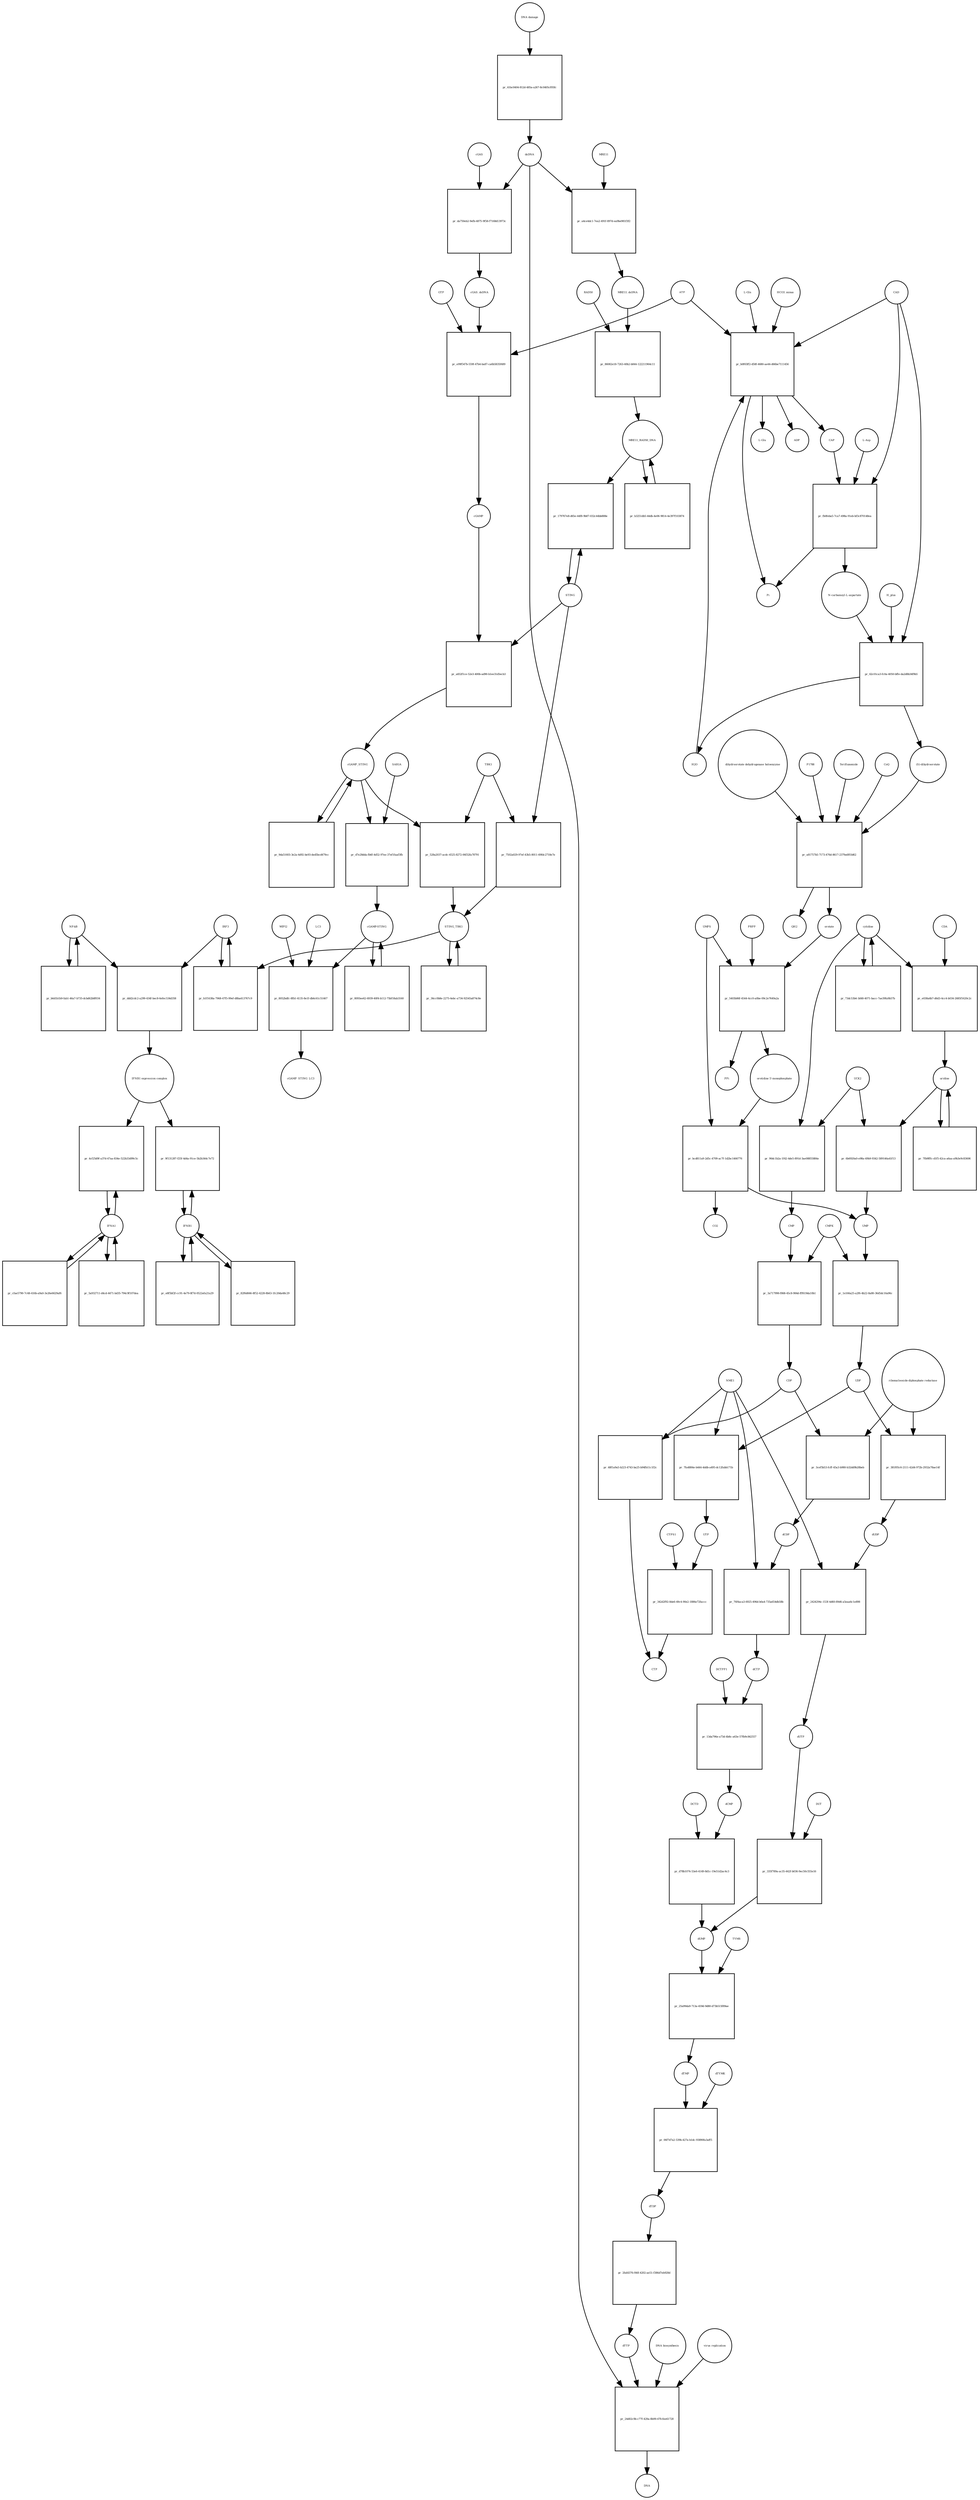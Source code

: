 strict digraph  {
"NF-kB" [annotation="urn_miriam_obo.go_GO%3A0071159", bipartite=0, cls=complex, fontsize=4, label="NF-kB", shape=circle];
"pr_ddd2cdc2-a299-434f-bec8-6efec534d358" [annotation="", bipartite=1, cls=process, fontsize=4, label="pr_ddd2cdc2-a299-434f-bec8-6efec534d358", shape=square];
"IFNB1 expression complex" [annotation="", bipartite=0, cls=complex, fontsize=4, label="IFNB1 expression complex", shape=circle];
IRF3 [annotation="urn_miriam_hgnc_6118|urn_miriam_uniprot_Q14653|urn_miriam_ensembl_ENSG00000126456|urn_miriam_refseq_NM_001571|urn_miriam_hgnc.symbol_IRF3|urn_miriam_ncbigene_3661", bipartite=0, cls="macromolecule multimer", fontsize=4, label=IRF3, shape=circle];
dCDP [annotation="urn_miriam_obo.chebi_CHEBI%3A28846", bipartite=0, cls="simple chemical", fontsize=4, label=dCDP, shape=circle];
"pr_76f4aca3-6925-496d-b0a4-735a654db58b" [annotation="", bipartite=1, cls=process, fontsize=4, label="pr_76f4aca3-6925-496d-b0a4-735a654db58b", shape=square];
dCTP [annotation="urn_miriam_obo.chebi_CHEBI%3A16311", bipartite=0, cls="simple chemical", fontsize=4, label=dCTP, shape=circle];
NME1 [annotation="urn_miriam_uniprot_P15531|urn_miriam_hgnc_7849", bipartite=0, cls=macromolecule, fontsize=4, label=NME1, shape=circle];
uridine [annotation="urn_miriam_obo.chebi_CHEBI%3A16704", bipartite=0, cls="simple chemical", fontsize=4, label=uridine, shape=circle];
"pr_6b6920a0-e98a-49b9-9342-589146a41f13" [annotation="", bipartite=1, cls=process, fontsize=4, label="pr_6b6920a0-e98a-49b9-9342-589146a41f13", shape=square];
UMP [annotation="urn_miriam_obo.chebi_CHEBI%3A57865", bipartite=0, cls="simple chemical", fontsize=4, label=UMP, shape=circle];
UCK2 [annotation="urn_miriam_uniprot_Q9HA47|urn_miriam_hgnc_HGNC%3A12562", bipartite=0, cls=macromolecule, fontsize=4, label=UCK2, shape=circle];
"orotidine 5'-monophosphate" [annotation="urn_miriam_obo.chebi_CHEBI%3A15842", bipartite=0, cls="simple chemical", fontsize=4, label="orotidine 5'-monophosphate", shape=circle];
"pr_bcd811a9-2d5c-4709-ac7f-1d2bc1466776" [annotation="", bipartite=1, cls=process, fontsize=4, label="pr_bcd811a9-2d5c-4709-ac7f-1d2bc1466776", shape=square];
UMPS [annotation="urn_miriam_ncbigene_7372|urn_miriam_refseq_NM_000373|urn_miriam_hgnc.symbol_UMPS|urn_miriam_hgnc_12563|urn_miriam_ensembl_ENSG00000114491|urn_miriam_uniprot_P11172", bipartite=0, cls="macromolecule multimer", fontsize=4, label=UMPS, shape=circle];
CO2 [annotation="urn_miriam_obo.chebi_CHEBI%3A16526", bipartite=0, cls="simple chemical", fontsize=4, label=CO2, shape=circle];
UTP [annotation="urn_miriam_obo.chebi_CHEBI%3A15713", bipartite=0, cls="simple chemical", fontsize=4, label=UTP, shape=circle];
"pr_342d2f92-8de6-49c4-90e2-1886e72faccc" [annotation="", bipartite=1, cls=process, fontsize=4, label="pr_342d2f92-8de6-49c4-90e2-1886e72faccc", shape=square];
CTP [annotation="urn_miriam_obo.chebi_CHEBI%3A17677", bipartite=0, cls="simple chemical", fontsize=4, label=CTP, shape=circle];
CTPS1 [annotation="urn_miriam_hgnc_HGNC%3A2519|urn_miriam_uniprot_P17812", bipartite=0, cls=macromolecule, fontsize=4, label=CTPS1, shape=circle];
UDP [annotation="urn_miriam_obo.chebi_CHEBI%3A17659", bipartite=0, cls="simple chemical", fontsize=4, label=UDP, shape=circle];
"pr_381f05c6-2111-42d4-972b-2932a78ae14f" [annotation="", bipartite=1, cls=process, fontsize=4, label="pr_381f05c6-2111-42d4-972b-2932a78ae14f", shape=square];
dUDP [annotation="urn_miriam_obo.chebi_CHEBI%3A28850", bipartite=0, cls="simple chemical", fontsize=4, label=dUDP, shape=circle];
"ribonucleoside-diphosphate reductase" [annotation="urn_miriam_brenda_1.17.4.1|urn_miriam_obo.go_GO%3A0005971", bipartite=0, cls=complex, fontsize=4, label="ribonucleoside-diphosphate reductase", shape=circle];
IFNB1 [annotation="urn_miriam_ensembl_ENSG00000171855|urn_miriam_hgnc.symbol_IFNB1|urn_miriam_hgnc_5434|urn_miriam_uniprot_P01574|urn_miriam_refseq_NM_002176|urn_miriam_ncbigene_3456", bipartite=0, cls=macromolecule, fontsize=4, label=IFNB1, shape=circle];
"pr_9f131287-f25f-4d4a-91ce-5b2b344c7e72" [annotation="", bipartite=1, cls=process, fontsize=4, label="pr_9f131287-f25f-4d4a-91ce-5b2b344c7e72", shape=square];
"pr_1e166a25-a2f6-4b22-8a80-36d5dc16a96c" [annotation="", bipartite=1, cls=process, fontsize=4, label="pr_1e166a25-a2f6-4b22-8a80-36d5dc16a96c", shape=square];
CMPK [annotation="urn_miriam_uniprot_P30085|urn_miriam_hgnc_HGNC%3A18170", bipartite=0, cls=macromolecule, fontsize=4, label=CMPK, shape=circle];
"cGAMP-STING" [annotation="", bipartite=0, cls=complex, fontsize=4, label="cGAMP-STING", shape=circle];
"pr_8093ee62-6939-40f4-b112-75bf18ab3160" [annotation="", bipartite=1, cls=process, fontsize=4, label="pr_8093ee62-6939-40f4-b112-75bf18ab3160", shape=square];
IFNA1 [annotation="urn_miriam_hgnc.symbol_IFNA1|urn_miriam_ncbigene_3439|urn_miriam_refseq_NM_024013|urn_miriam_uniprot_P01562|urn_miriam_hgnc_5417|urn_miriam_ensembl_ENSG00000197919", bipartite=0, cls=macromolecule, fontsize=4, label=IFNA1, shape=circle];
"pr_4cf25d9f-a37d-47aa-834e-522b33d99c5c" [annotation="", bipartite=1, cls=process, fontsize=4, label="pr_4cf25d9f-a37d-47aa-834e-522b33d99c5c", shape=square];
"pr_7fb9fffc-d1f5-42ca-a6aa-a9b3e9c83606" [annotation="", bipartite=1, cls=process, fontsize=4, label="pr_7fb9fffc-d1f5-42ca-a6aa-a9b3e9c83606", shape=square];
CDP [annotation="urn_miriam_obo.chebi_CHEBI%3A17239", bipartite=0, cls="simple chemical", fontsize=4, label=CDP, shape=circle];
"pr_3cef5b53-fcff-45a3-b980-b32dd9b28beb" [annotation="", bipartite=1, cls=process, fontsize=4, label="pr_3cef5b53-fcff-45a3-b980-b32dd9b28beb", shape=square];
"pr_48f1a9a5-b223-4743-ba25-b94fb11c1f2c" [annotation="", bipartite=1, cls=process, fontsize=4, label="pr_48f1a9a5-b223-4743-ba25-b94fb11c1f2c", shape=square];
dTDP [annotation="urn_miriam_obo.chebi_CHEBI%3A18075", bipartite=0, cls="simple chemical", fontsize=4, label=dTDP, shape=circle];
"pr_2fafd376-f46f-4202-ae51-f386d7eb928d" [annotation="", bipartite=1, cls=process, fontsize=4, label="pr_2fafd376-f46f-4202-ae51-f386d7eb928d", shape=square];
dTTP [annotation="urn_miriam_obo.chebi_CHEBI%3A18077", bipartite=0, cls="simple chemical", fontsize=4, label=dTTP, shape=circle];
CMP [annotation="urn_miriam_obo.chebi_CHEBI%3A17361", bipartite=0, cls="simple chemical", fontsize=4, label=CMP, shape=circle];
"pr_3a717998-f868-45c8-984d-fff619da10b1" [annotation="", bipartite=1, cls=process, fontsize=4, label="pr_3a717998-f868-45c8-984d-fff619da10b1", shape=square];
dUMP [annotation="urn_miriam_obo.chebi_CHEBI%3A17622", bipartite=0, cls="simple chemical", fontsize=4, label=dUMP, shape=circle];
"pr_25a99da9-713a-459d-9d80-d73b515f89ae" [annotation="", bipartite=1, cls=process, fontsize=4, label="pr_25a99da9-713a-459d-9d80-d73b515f89ae", shape=square];
dTMP [annotation="urn_miriam_obo.chebi_CHEBI%3A17013", bipartite=0, cls="simple chemical", fontsize=4, label=dTMP, shape=circle];
TYMS [annotation="urn_miriam_uniprot_P04818|urn_miriam_hgnc_HGNC%3A12441", bipartite=0, cls=macromolecule, fontsize=4, label=TYMS, shape=circle];
dsDNA [annotation="urn_miriam_obo.chebi_CHEBI%3A75909", bipartite=0, cls="simple chemical", fontsize=4, label=dsDNA, shape=circle];
"pr_24d02c9b-c77f-429a-8b99-47fcfee61728" [annotation="", bipartite=1, cls=process, fontsize=4, label="pr_24d02c9b-c77f-429a-8b99-47fcfee61728", shape=square];
DNA [annotation="", bipartite=0, cls="nucleic acid feature", fontsize=4, label=DNA, shape=circle];
"DNA biosynthesis" [annotation="urn_miriam_obo.go_GO%3A0071897", bipartite=0, cls=phenotype, fontsize=4, label="DNA biosynthesis", shape=circle];
"virus replication" [annotation="urn_miriam_obo.go_GO%3A0019079", bipartite=0, cls=phenotype, fontsize=4, label="virus replication", shape=circle];
MRE11_RAD50_DNA [annotation="", bipartite=0, cls=complex, fontsize=4, label=MRE11_RAD50_DNA, shape=circle];
"pr_b3251db5-44db-4e06-9814-4e397f103874" [annotation="", bipartite=1, cls=process, fontsize=4, label="pr_b3251db5-44db-4e06-9814-4e397f103874", shape=square];
"pr_13da796e-a73d-4b8c-a63e-57fb9c842557" [annotation="", bipartite=1, cls=process, fontsize=4, label="pr_13da796e-a73d-4b8c-a63e-57fb9c842557", shape=square];
dCMP [annotation="urn_miriam_obo.chebi_CHEBI%3A15918", bipartite=0, cls="simple chemical", fontsize=4, label=dCMP, shape=circle];
DCTPP1 [annotation="urn_miriam_uniprot_Q9H773|urn_miriam_hgnc_HGNC%3A28777", bipartite=0, cls=macromolecule, fontsize=4, label=DCTPP1, shape=circle];
"pr_82f6d666-8f52-4228-8b63-1fc20da48c29" [annotation="", bipartite=1, cls=process, fontsize=4, label="pr_82f6d666-8f52-4228-8b63-1fc20da48c29", shape=square];
"pr_e8f5bf2f-cc91-4e79-8f7d-0522efa21a29" [annotation="", bipartite=1, cls=process, fontsize=4, label="pr_e8f5bf2f-cc91-4e79-8f7d-0522efa21a29", shape=square];
ATP [annotation="urn_miriam_obo.chebi_CHEBI%3A15422", bipartite=0, cls="simple chemical", fontsize=4, label=ATP, shape=circle];
"pr_e99f547b-559f-47b4-ba87-ca6b5835f489" [annotation="", bipartite=1, cls=process, fontsize=4, label="pr_e99f547b-559f-47b4-ba87-ca6b5835f489", shape=square];
GTP [annotation="urn_miriam_obo.chebi_CHEBI%3A15996", bipartite=0, cls="simple chemical", fontsize=4, label=GTP, shape=circle];
cGAMP [annotation="urn_miriam_obo.chebi_CHEBI%3A75947", bipartite=0, cls="simple chemical", fontsize=4, label=cGAMP, shape=circle];
cGAS_dsDNA [annotation=urn_miriam_pubmed_28363908, bipartite=0, cls=complex, fontsize=4, label=cGAS_dsDNA, shape=circle];
cytidine [annotation="urn_miriam_obo.chebi_CHEBI%3A17562", bipartite=0, cls="simple chemical", fontsize=4, label=cytidine, shape=circle];
"pr_90dc1b2a-1f42-4de5-891d-3ae08855884e" [annotation="", bipartite=1, cls=process, fontsize=4, label="pr_90dc1b2a-1f42-4de5-891d-3ae08855884e", shape=square];
"pr_a832f1ce-52e3-400b-ad90-b1ee31d5ecb3" [annotation="", bipartite=1, cls=process, fontsize=4, label="pr_a832f1ce-52e3-400b-ad90-b1ee31d5ecb3", shape=square];
STING [annotation=urn_miriam_uniprot_Q86WV6, bipartite=0, cls="macromolecule multimer", fontsize=4, label=STING, shape=circle];
cGAMP_STING [annotation="urn_miriam_obo.go_GO%3A1990231", bipartite=0, cls=complex, fontsize=4, label=cGAMP_STING, shape=circle];
"L-Gln" [annotation="urn_miriam_obo.chebi_CHEBI%3A18050", bipartite=0, cls="simple chemical", fontsize=4, label="L-Gln", shape=circle];
"pr_b0f65ff2-d58f-4680-ae44-d66be7111456" [annotation="", bipartite=1, cls=process, fontsize=4, label="pr_b0f65ff2-d58f-4680-ae44-d66be7111456", shape=square];
CAP [annotation="urn_miriam_obo.chebi_CHEBI%3A17672", bipartite=0, cls="simple chemical", fontsize=4, label=CAP, shape=circle];
CAD [annotation="urn_miriam_refseq_NM_001306079|urn_miriam_hgnc_1424|urn_miriam_hgnc.symbol_CAD|urn_miriam_uniprot_P27708|urn_miriam_ncbigene_790|urn_miriam_ensembl_ENSG00000084774", bipartite=0, cls=macromolecule, fontsize=4, label=CAD, shape=circle];
HCO3_minus [annotation="urn_miriam_obo.chebi_CHEBI%3A17544", bipartite=0, cls="simple chemical", fontsize=4, label=HCO3_minus, shape=circle];
H2O [annotation="urn_miriam_obo.chebi_CHEBI%3A15377", bipartite=0, cls="simple chemical", fontsize=4, label=H2O, shape=circle];
"L-Glu" [annotation="urn_miriam_obo.chebi_CHEBI%3A16015", bipartite=0, cls="simple chemical", fontsize=4, label="L-Glu", shape=circle];
ADP [annotation="urn_miriam_obo.chebi_CHEBI%3A16761", bipartite=0, cls="simple chemical", fontsize=4, label=ADP, shape=circle];
Pi [annotation="urn_miriam_obo.chebi_CHEBI%3A18367", bipartite=0, cls="simple chemical", fontsize=4, label=Pi, shape=circle];
"pr_7fa4884e-b444-4ddb-a495-dc12fabb171b" [annotation="", bipartite=1, cls=process, fontsize=4, label="pr_7fa4884e-b444-4ddb-a495-dc12fabb171b", shape=square];
"N-carbamoyl-L-aspartate" [annotation="urn_miriam_obo.chebi_CHEBI%3A32814", bipartite=0, cls="simple chemical", fontsize=4, label="N-carbamoyl-L-aspartate", shape=circle];
"pr_62c01ca3-fc0a-4050-bffe-da2d8b34f9b5" [annotation="", bipartite=1, cls=process, fontsize=4, label="pr_62c01ca3-fc0a-4050-bffe-da2d8b34f9b5", shape=square];
"(S)-dihydroorotate" [annotation="urn_miriam_obo.chebi_CHEBI%3A30864", bipartite=0, cls="simple chemical", fontsize=4, label="(S)-dihydroorotate", shape=circle];
H_plus [annotation="urn_miriam_obo.chebi_CHEBI%3A15378", bipartite=0, cls="simple chemical", fontsize=4, label=H_plus, shape=circle];
"pr_b6d1b1b9-fab1-46a7-b735-dcbd62b8f034" [annotation="", bipartite=1, cls=process, fontsize=4, label="pr_b6d1b1b9-fab1-46a7-b735-dcbd62b8f034", shape=square];
"pr_5a932711-d4cd-4471-bd35-794c9f107dea" [annotation="", bipartite=1, cls=process, fontsize=4, label="pr_5a932711-d4cd-4471-bd35-794c9f107dea", shape=square];
TBK1 [annotation="urn_miriam_hgnc.symbol_TBK1|urn_miriam_ensembl_ENSG00000183735|urn_miriam_uniprot_Q9UHD2|urn_miriam_refseq_NM_013254|urn_miriam_hgnc_11584|urn_miriam_ncbigene_29110", bipartite=0, cls=macromolecule, fontsize=4, label=TBK1, shape=circle];
"pr_528a2037-acdc-4525-8272-06f32fa78791" [annotation="", bipartite=1, cls=process, fontsize=4, label="pr_528a2037-acdc-4525-8272-06f32fa78791", shape=square];
STING_TBK1 [annotation=urn_miriam_pubmed_30842653, bipartite=0, cls=complex, fontsize=4, label=STING_TBK1, shape=circle];
"pr_179767e8-d65e-44f8-9b87-032c44bb888e" [annotation="", bipartite=1, cls=process, fontsize=4, label="pr_179767e8-d65e-44f8-9b87-032c44bb888e", shape=square];
"pr_cfae5790-7c48-416b-a9a0-3e26e6629af6" [annotation="", bipartite=1, cls=process, fontsize=4, label="pr_cfae5790-7c48-416b-a9a0-3e26e6629af6", shape=square];
"pr_da750eb2-9efb-4875-9f58-f7168d13973c" [annotation="", bipartite=1, cls=process, fontsize=4, label="pr_da750eb2-9efb-4875-9f58-f7168d13973c", shape=square];
cGAS [annotation="urn_miriam_ensembl_ENSG00000164430|urn_miriam_hgnc_21367|urn_miriam_ncbigene_115004|urn_miriam_uniprot_Q8N884|urn_miriam_hgnc.symbol_CGAS|urn_miriam_refseq_NM_138441", bipartite=0, cls=macromolecule, fontsize=4, label=cGAS, shape=circle];
"pr_36cc0b8e-2275-4ebc-a734-92545a874c8e" [annotation="", bipartite=1, cls=process, fontsize=4, label="pr_36cc0b8e-2275-4ebc-a734-92545a874c8e", shape=square];
orotate [annotation="urn_miriam_obo.chebi_CHEBI%3A30839", bipartite=0, cls="simple chemical", fontsize=4, label=orotate, shape=circle];
"pr_5403b86f-4544-4cc0-a0be-09c2e7649a2a" [annotation="", bipartite=1, cls=process, fontsize=4, label="pr_5403b86f-4544-4cc0-a0be-09c2e7649a2a", shape=square];
PRPP [annotation="urn_miriam_obo.chebi_CHEBI%3A17111", bipartite=0, cls="simple chemical", fontsize=4, label=PRPP, shape=circle];
PPi [annotation="urn_miriam_obo.chebi_CHEBI%3A18361", bipartite=0, cls="simple chemical", fontsize=4, label=PPi, shape=circle];
"pr_73dc53b4-3d48-4071-bacc-7ae39fa9b57b" [annotation="", bipartite=1, cls=process, fontsize=4, label="pr_73dc53b4-3d48-4071-bacc-7ae39fa9b57b", shape=square];
"pr_b1f1638a-7968-47f5-99ef-d8ba413767c9" [annotation="", bipartite=1, cls=process, fontsize=4, label="pr_b1f1638a-7968-47f5-99ef-d8ba413767c9", shape=square];
"pr_9da51603-3e2a-4d92-be93-ded5bcd479cc" [annotation="", bipartite=1, cls=process, fontsize=4, label="pr_9da51603-3e2a-4d92-be93-ded5bcd479cc", shape=square];
RAD50 [annotation="urn_miriam_ncbigene_10111|urn_miriam_refseq_NM_005732|urn_miriam_uniprot_Q92878|urn_miriam_hgnc.symbol_RAD50|urn_miriam_ensembl_ENSG00000113522|urn_miriam_hgnc_9816", bipartite=0, cls="macromolecule multimer", fontsize=4, label=RAD50, shape=circle];
"pr_86082e18-7263-40b2-b844-122211964c11" [annotation="", bipartite=1, cls=process, fontsize=4, label="pr_86082e18-7263-40b2-b844-122211964c11", shape=square];
MRE11_dsDNA [annotation="urn_miriam_obo.go_GO%3A0003690", bipartite=0, cls=complex, fontsize=4, label=MRE11_dsDNA, shape=circle];
"pr_a81757b5-7173-476d-8617-2379a6f03d62" [annotation="", bipartite=1, cls=process, fontsize=4, label="pr_a81757b5-7173-476d-8617-2379a6f03d62", shape=square];
"dihydroorotate dehydrogenase holoenzyme" [annotation="urn_miriam_ncbigene_1723|urn_miriam_hgnc_HGNC%3A2867|urn_miriam_hgnc.symbol_DHODH", bipartite=0, cls="simple chemical", fontsize=4, label="dihydroorotate dehydrogenase holoenzyme", shape=circle];
P1788 [annotation=urn_miriam_pubmed_31740051, bipartite=0, cls="simple chemical", fontsize=4, label=P1788, shape=circle];
Teriflunomide [annotation=urn_miriam_drugbank_DB08880, bipartite=0, cls="simple chemical", fontsize=4, label=Teriflunomide, shape=circle];
CoQ [annotation="urn_miriam_obo.chebi_CHEBI%3A16389", bipartite=0, cls="simple chemical", fontsize=4, label=CoQ, shape=circle];
QH2 [annotation="urn_miriam_obo.chebi_CHEBI%3A17976", bipartite=0, cls="simple chemical", fontsize=4, label=QH2, shape=circle];
"pr_2424294c-153f-4d60-89d6-a5eaa6c1e898" [annotation="", bipartite=1, cls=process, fontsize=4, label="pr_2424294c-153f-4d60-89d6-a5eaa6c1e898", shape=square];
dUTP [annotation="urn_miriam_obo.chebi_CHEBI%3A17625", bipartite=0, cls="simple chemical", fontsize=4, label=dUTP, shape=circle];
"pr_e038a6b7-d6d3-4cc4-b034-2685f1620c2c" [annotation="", bipartite=1, cls=process, fontsize=4, label="pr_e038a6b7-d6d3-4cc4-b034-2685f1620c2c", shape=square];
CDA [annotation="urn_miriam_uniprot_P32320|urn_miriam_ncbigene_978|urn_miriam_refseq_NM_001785|urn_miriam_ensembl_ENSG00000158825|urn_miriam_hgnc.symbol_CDA|urn_miriam_hgnc_1712", bipartite=0, cls=macromolecule, fontsize=4, label=CDA, shape=circle];
"pr_335f789a-ac35-442f-b036-9ec50c555e16" [annotation="", bipartite=1, cls=process, fontsize=4, label="pr_335f789a-ac35-442f-b036-9ec50c555e16", shape=square];
DUT [annotation="urn_miriam_hgnc_HGNC%3A3078|urn_miriam_uniprot_P33316", bipartite=0, cls=macromolecule, fontsize=4, label=DUT, shape=circle];
"pr_8052bdfc-8fb1-4135-8e1f-db6c61c51467" [annotation="", bipartite=1, cls=process, fontsize=4, label="pr_8052bdfc-8fb1-4135-8e1f-db6c61c51467", shape=square];
LC3 [annotation="", bipartite=0, cls=macromolecule, fontsize=4, label=LC3, shape=circle];
cGAMP_STING_LC3 [annotation="", bipartite=0, cls=complex, fontsize=4, label=cGAMP_STING_LC3, shape=circle];
WIPI2 [annotation="urn_miriam_refseq_NM_015610|urn_miriam_hgnc_32225|urn_miriam_hgnc.symbol_WIPI2|urn_miriam_ensembl_ENSG00000157954|urn_miriam_ncbigene_26100|urn_miriam_uniprot_Q9Y4P8", bipartite=0, cls=macromolecule, fontsize=4, label=WIPI2, shape=circle];
"pr_fb0feba5-7ca7-498a-91eb-bf3c870148ea" [annotation="", bipartite=1, cls=process, fontsize=4, label="pr_fb0feba5-7ca7-498a-91eb-bf3c870148ea", shape=square];
"L-Asp" [annotation="urn_miriam_obo.chebi_CHEBI%3A29991", bipartite=0, cls="simple chemical", fontsize=4, label="L-Asp", shape=circle];
"pr_a4ce4dc1-7ea2-491f-897d-ea9be981f3f2" [annotation="", bipartite=1, cls=process, fontsize=4, label="pr_a4ce4dc1-7ea2-491f-897d-ea9be981f3f2", shape=square];
MRE11 [annotation="urn_miriam_hgnc.symbol_MRE11|urn_miriam_ncbigene_4361|urn_miriam_uniprot_P49959|urn_miriam_ensembl_ENSG00000020922|urn_miriam_refseq_NM_005591|urn_miriam_hgnc_7230", bipartite=0, cls="macromolecule multimer", fontsize=4, label=MRE11, shape=circle];
"pr_06f7d7a2-539b-427a-b1dc-93890fa3aff5" [annotation="", bipartite=1, cls=process, fontsize=4, label="pr_06f7d7a2-539b-427a-b1dc-93890fa3aff5", shape=square];
dTYMK [annotation="urn_miriam_uniprot_P23919|urn_miriam_hgnc_HGNC%3A3061", bipartite=0, cls=macromolecule, fontsize=4, label=dTYMK, shape=circle];
"pr_d7e28dda-fb6f-4d52-97ee-37ef1faaf3fb" [annotation="", bipartite=1, cls=process, fontsize=4, label="pr_d7e28dda-fb6f-4d52-97ee-37ef1faaf3fb", shape=square];
SAR1A [annotation="urn_miriam_uniprot_Q9NR31|urn_miriam_ensembl_ENSG00000079332|urn_miriam_hgnc_10534|urn_miriam_hgnc.symbol_SAR1A|urn_miriam_refseq_NM_001142648|urn_miriam_ncbigene_56681", bipartite=0, cls=macromolecule, fontsize=4, label=SAR1A, shape=circle];
"pr_7502a029-97ef-43b5-8011-49fdc2718e7e" [annotation="", bipartite=1, cls=process, fontsize=4, label="pr_7502a029-97ef-43b5-8011-49fdc2718e7e", shape=square];
"pr_41bc0404-812d-485a-a267-8c0405cf05fc" [annotation="", bipartite=1, cls=process, fontsize=4, label="pr_41bc0404-812d-485a-a267-8c0405cf05fc", shape=square];
"DNA damage" [annotation="", bipartite=0, cls=phenotype, fontsize=4, label="DNA damage", shape=circle];
"pr_d78b1074-53e6-4149-8d1c-19e51d2ac4c3" [annotation="", bipartite=1, cls=process, fontsize=4, label="pr_d78b1074-53e6-4149-8d1c-19e51d2ac4c3", shape=square];
DCTD [annotation="urn_miriam_uniprot_P32321|urn_miriam_hgnc_HGNC%3A2710", bipartite=0, cls=macromolecule, fontsize=4, label=DCTD, shape=circle];
"NF-kB" -> "pr_ddd2cdc2-a299-434f-bec8-6efec534d358"  [annotation="", interaction_type=consumption];
"NF-kB" -> "pr_b6d1b1b9-fab1-46a7-b735-dcbd62b8f034"  [annotation="", interaction_type=consumption];
"pr_ddd2cdc2-a299-434f-bec8-6efec534d358" -> "IFNB1 expression complex"  [annotation="", interaction_type=production];
"IFNB1 expression complex" -> "pr_9f131287-f25f-4d4a-91ce-5b2b344c7e72"  [annotation=urn_miriam_pubmed_20610653, interaction_type=stimulation];
"IFNB1 expression complex" -> "pr_4cf25d9f-a37d-47aa-834e-522b33d99c5c"  [annotation=urn_miriam_pubmed_16979567, interaction_type=stimulation];
IRF3 -> "pr_ddd2cdc2-a299-434f-bec8-6efec534d358"  [annotation="", interaction_type=consumption];
IRF3 -> "pr_b1f1638a-7968-47f5-99ef-d8ba413767c9"  [annotation="", interaction_type=consumption];
dCDP -> "pr_76f4aca3-6925-496d-b0a4-735a654db58b"  [annotation="", interaction_type=consumption];
"pr_76f4aca3-6925-496d-b0a4-735a654db58b" -> dCTP  [annotation="", interaction_type=production];
dCTP -> "pr_13da796e-a73d-4b8c-a63e-57fb9c842557"  [annotation="", interaction_type=consumption];
NME1 -> "pr_76f4aca3-6925-496d-b0a4-735a654db58b"  [annotation=urn_miriam_pubmed_17827303, interaction_type=catalysis];
NME1 -> "pr_48f1a9a5-b223-4743-ba25-b94fb11c1f2c"  [annotation=urn_miriam_pubmed_28458037, interaction_type=catalysis];
NME1 -> "pr_7fa4884e-b444-4ddb-a495-dc12fabb171b"  [annotation=urn_miriam_pubmed_28458037, interaction_type=catalysis];
NME1 -> "pr_2424294c-153f-4d60-89d6-a5eaa6c1e898"  [annotation=urn_miriam_pubmed_17827303, interaction_type=catalysis];
uridine -> "pr_6b6920a0-e98a-49b9-9342-589146a41f13"  [annotation="", interaction_type=consumption];
uridine -> "pr_7fb9fffc-d1f5-42ca-a6aa-a9b3e9c83606"  [annotation="", interaction_type=consumption];
"pr_6b6920a0-e98a-49b9-9342-589146a41f13" -> UMP  [annotation="", interaction_type=production];
UMP -> "pr_1e166a25-a2f6-4b22-8a80-36d5dc16a96c"  [annotation="", interaction_type=consumption];
UCK2 -> "pr_6b6920a0-e98a-49b9-9342-589146a41f13"  [annotation=urn_miriam_pubmed_15130468, interaction_type=catalysis];
UCK2 -> "pr_90dc1b2a-1f42-4de5-891d-3ae08855884e"  [annotation=urn_miriam_pubmed_15130468, interaction_type=catalysis];
"orotidine 5'-monophosphate" -> "pr_bcd811a9-2d5c-4709-ac7f-1d2bc1466776"  [annotation="", interaction_type=consumption];
"pr_bcd811a9-2d5c-4709-ac7f-1d2bc1466776" -> UMP  [annotation="", interaction_type=production];
"pr_bcd811a9-2d5c-4709-ac7f-1d2bc1466776" -> CO2  [annotation="", interaction_type=production];
UMPS -> "pr_bcd811a9-2d5c-4709-ac7f-1d2bc1466776"  [annotation=urn_miriam_reactome_REACT_1698, interaction_type=catalysis];
UMPS -> "pr_5403b86f-4544-4cc0-a0be-09c2e7649a2a"  [annotation=urn_miriam_reactome_REACT_1698, interaction_type=catalysis];
UTP -> "pr_342d2f92-8de6-49c4-90e2-1886e72faccc"  [annotation="", interaction_type=consumption];
"pr_342d2f92-8de6-49c4-90e2-1886e72faccc" -> CTP  [annotation="", interaction_type=production];
CTPS1 -> "pr_342d2f92-8de6-49c4-90e2-1886e72faccc"  [annotation=urn_miriam_pubmed_5411547, interaction_type=catalysis];
UDP -> "pr_381f05c6-2111-42d4-972b-2932a78ae14f"  [annotation="", interaction_type=consumption];
UDP -> "pr_7fa4884e-b444-4ddb-a495-dc12fabb171b"  [annotation="", interaction_type=consumption];
"pr_381f05c6-2111-42d4-972b-2932a78ae14f" -> dUDP  [annotation="", interaction_type=production];
dUDP -> "pr_2424294c-153f-4d60-89d6-a5eaa6c1e898"  [annotation="", interaction_type=consumption];
"ribonucleoside-diphosphate reductase" -> "pr_381f05c6-2111-42d4-972b-2932a78ae14f"  [annotation=urn_miriam_pubmed_24809024, interaction_type=catalysis];
"ribonucleoside-diphosphate reductase" -> "pr_3cef5b53-fcff-45a3-b980-b32dd9b28beb"  [annotation=urn_miriam_pubmed_24809024, interaction_type=catalysis];
IFNB1 -> "pr_9f131287-f25f-4d4a-91ce-5b2b344c7e72"  [annotation="", interaction_type=consumption];
IFNB1 -> "pr_82f6d666-8f52-4228-8b63-1fc20da48c29"  [annotation="", interaction_type=consumption];
IFNB1 -> "pr_e8f5bf2f-cc91-4e79-8f7d-0522efa21a29"  [annotation="", interaction_type=consumption];
"pr_9f131287-f25f-4d4a-91ce-5b2b344c7e72" -> IFNB1  [annotation="", interaction_type=production];
"pr_1e166a25-a2f6-4b22-8a80-36d5dc16a96c" -> UDP  [annotation="", interaction_type=production];
CMPK -> "pr_1e166a25-a2f6-4b22-8a80-36d5dc16a96c"  [annotation=urn_miriam_pubmed_10462544, interaction_type=catalysis];
CMPK -> "pr_3a717998-f868-45c8-984d-fff619da10b1"  [annotation=urn_miriam_pubmed_10462544, interaction_type=catalysis];
"cGAMP-STING" -> "pr_8093ee62-6939-40f4-b112-75bf18ab3160"  [annotation="", interaction_type=consumption];
"cGAMP-STING" -> "pr_8052bdfc-8fb1-4135-8e1f-db6c61c51467"  [annotation="", interaction_type=consumption];
"pr_8093ee62-6939-40f4-b112-75bf18ab3160" -> "cGAMP-STING"  [annotation="", interaction_type=production];
IFNA1 -> "pr_4cf25d9f-a37d-47aa-834e-522b33d99c5c"  [annotation="", interaction_type=consumption];
IFNA1 -> "pr_5a932711-d4cd-4471-bd35-794c9f107dea"  [annotation="", interaction_type=consumption];
IFNA1 -> "pr_cfae5790-7c48-416b-a9a0-3e26e6629af6"  [annotation="", interaction_type=consumption];
"pr_4cf25d9f-a37d-47aa-834e-522b33d99c5c" -> IFNA1  [annotation="", interaction_type=production];
"pr_7fb9fffc-d1f5-42ca-a6aa-a9b3e9c83606" -> uridine  [annotation="", interaction_type=production];
CDP -> "pr_3cef5b53-fcff-45a3-b980-b32dd9b28beb"  [annotation="", interaction_type=consumption];
CDP -> "pr_48f1a9a5-b223-4743-ba25-b94fb11c1f2c"  [annotation="", interaction_type=consumption];
"pr_3cef5b53-fcff-45a3-b980-b32dd9b28beb" -> dCDP  [annotation="", interaction_type=production];
"pr_48f1a9a5-b223-4743-ba25-b94fb11c1f2c" -> CTP  [annotation="", interaction_type=production];
dTDP -> "pr_2fafd376-f46f-4202-ae51-f386d7eb928d"  [annotation="", interaction_type=consumption];
"pr_2fafd376-f46f-4202-ae51-f386d7eb928d" -> dTTP  [annotation="", interaction_type=production];
dTTP -> "pr_24d02c9b-c77f-429a-8b99-47fcfee61728"  [annotation="", interaction_type=consumption];
CMP -> "pr_3a717998-f868-45c8-984d-fff619da10b1"  [annotation="", interaction_type=consumption];
"pr_3a717998-f868-45c8-984d-fff619da10b1" -> CDP  [annotation="", interaction_type=production];
dUMP -> "pr_25a99da9-713a-459d-9d80-d73b515f89ae"  [annotation="", interaction_type=consumption];
"pr_25a99da9-713a-459d-9d80-d73b515f89ae" -> dTMP  [annotation="", interaction_type=production];
dTMP -> "pr_06f7d7a2-539b-427a-b1dc-93890fa3aff5"  [annotation="", interaction_type=consumption];
TYMS -> "pr_25a99da9-713a-459d-9d80-d73b515f89ae"  [annotation=urn_miriam_pubmed_3099389, interaction_type=catalysis];
dsDNA -> "pr_24d02c9b-c77f-429a-8b99-47fcfee61728"  [annotation="", interaction_type=consumption];
dsDNA -> "pr_da750eb2-9efb-4875-9f58-f7168d13973c"  [annotation="", interaction_type=consumption];
dsDNA -> "pr_a4ce4dc1-7ea2-491f-897d-ea9be981f3f2"  [annotation="", interaction_type=consumption];
"pr_24d02c9b-c77f-429a-8b99-47fcfee61728" -> DNA  [annotation="", interaction_type=production];
"DNA biosynthesis" -> "pr_24d02c9b-c77f-429a-8b99-47fcfee61728"  [annotation="", interaction_type=catalysis];
"virus replication" -> "pr_24d02c9b-c77f-429a-8b99-47fcfee61728"  [annotation="", interaction_type=inhibition];
MRE11_RAD50_DNA -> "pr_b3251db5-44db-4e06-9814-4e397f103874"  [annotation="", interaction_type=consumption];
MRE11_RAD50_DNA -> "pr_179767e8-d65e-44f8-9b87-032c44bb888e"  [annotation=urn_miriam_pubmed_23388631, interaction_type=catalysis];
"pr_b3251db5-44db-4e06-9814-4e397f103874" -> MRE11_RAD50_DNA  [annotation="", interaction_type=production];
"pr_13da796e-a73d-4b8c-a63e-57fb9c842557" -> dCMP  [annotation="", interaction_type=production];
dCMP -> "pr_d78b1074-53e6-4149-8d1c-19e51d2ac4c3"  [annotation="", interaction_type=consumption];
DCTPP1 -> "pr_13da796e-a73d-4b8c-a63e-57fb9c842557"  [annotation=urn_miriam_pubmed_13788541, interaction_type=catalysis];
"pr_82f6d666-8f52-4228-8b63-1fc20da48c29" -> IFNB1  [annotation="", interaction_type=production];
"pr_e8f5bf2f-cc91-4e79-8f7d-0522efa21a29" -> IFNB1  [annotation="", interaction_type=production];
ATP -> "pr_e99f547b-559f-47b4-ba87-ca6b5835f489"  [annotation="", interaction_type=consumption];
ATP -> "pr_b0f65ff2-d58f-4680-ae44-d66be7111456"  [annotation="", interaction_type=consumption];
"pr_e99f547b-559f-47b4-ba87-ca6b5835f489" -> cGAMP  [annotation="", interaction_type=production];
GTP -> "pr_e99f547b-559f-47b4-ba87-ca6b5835f489"  [annotation="", interaction_type=consumption];
cGAMP -> "pr_a832f1ce-52e3-400b-ad90-b1ee31d5ecb3"  [annotation="", interaction_type=consumption];
cGAS_dsDNA -> "pr_e99f547b-559f-47b4-ba87-ca6b5835f489"  [annotation=urn_miriam_pubmed_29622565, interaction_type=catalysis];
cytidine -> "pr_90dc1b2a-1f42-4de5-891d-3ae08855884e"  [annotation="", interaction_type=consumption];
cytidine -> "pr_73dc53b4-3d48-4071-bacc-7ae39fa9b57b"  [annotation="", interaction_type=consumption];
cytidine -> "pr_e038a6b7-d6d3-4cc4-b034-2685f1620c2c"  [annotation="", interaction_type=consumption];
"pr_90dc1b2a-1f42-4de5-891d-3ae08855884e" -> CMP  [annotation="", interaction_type=production];
"pr_a832f1ce-52e3-400b-ad90-b1ee31d5ecb3" -> cGAMP_STING  [annotation="", interaction_type=production];
STING -> "pr_a832f1ce-52e3-400b-ad90-b1ee31d5ecb3"  [annotation="", interaction_type=consumption];
STING -> "pr_179767e8-d65e-44f8-9b87-032c44bb888e"  [annotation="", interaction_type=consumption];
STING -> "pr_7502a029-97ef-43b5-8011-49fdc2718e7e"  [annotation="", interaction_type=consumption];
cGAMP_STING -> "pr_528a2037-acdc-4525-8272-06f32fa78791"  [annotation="", interaction_type=consumption];
cGAMP_STING -> "pr_9da51603-3e2a-4d92-be93-ded5bcd479cc"  [annotation="", interaction_type=consumption];
cGAMP_STING -> "pr_d7e28dda-fb6f-4d52-97ee-37ef1faaf3fb"  [annotation="", interaction_type=consumption];
"L-Gln" -> "pr_b0f65ff2-d58f-4680-ae44-d66be7111456"  [annotation="", interaction_type=consumption];
"pr_b0f65ff2-d58f-4680-ae44-d66be7111456" -> CAP  [annotation="", interaction_type=production];
"pr_b0f65ff2-d58f-4680-ae44-d66be7111456" -> "L-Glu"  [annotation="", interaction_type=production];
"pr_b0f65ff2-d58f-4680-ae44-d66be7111456" -> ADP  [annotation="", interaction_type=production];
"pr_b0f65ff2-d58f-4680-ae44-d66be7111456" -> Pi  [annotation="", interaction_type=production];
CAP -> "pr_fb0feba5-7ca7-498a-91eb-bf3c870148ea"  [annotation="", interaction_type=consumption];
CAD -> "pr_b0f65ff2-d58f-4680-ae44-d66be7111456"  [annotation=urn_miriam_reactome_REACT_73577, interaction_type=catalysis];
CAD -> "pr_62c01ca3-fc0a-4050-bffe-da2d8b34f9b5"  [annotation=urn_miriam_reactome_REACT_1698, interaction_type=catalysis];
CAD -> "pr_fb0feba5-7ca7-498a-91eb-bf3c870148ea"  [annotation=urn_miriam_reactome_REACT_1698, interaction_type=catalysis];
HCO3_minus -> "pr_b0f65ff2-d58f-4680-ae44-d66be7111456"  [annotation="", interaction_type=consumption];
H2O -> "pr_b0f65ff2-d58f-4680-ae44-d66be7111456"  [annotation="", interaction_type=consumption];
"pr_7fa4884e-b444-4ddb-a495-dc12fabb171b" -> UTP  [annotation="", interaction_type=production];
"N-carbamoyl-L-aspartate" -> "pr_62c01ca3-fc0a-4050-bffe-da2d8b34f9b5"  [annotation="", interaction_type=consumption];
"pr_62c01ca3-fc0a-4050-bffe-da2d8b34f9b5" -> "(S)-dihydroorotate"  [annotation="", interaction_type=production];
"pr_62c01ca3-fc0a-4050-bffe-da2d8b34f9b5" -> H2O  [annotation="", interaction_type=production];
"(S)-dihydroorotate" -> "pr_a81757b5-7173-476d-8617-2379a6f03d62"  [annotation="", interaction_type=consumption];
H_plus -> "pr_62c01ca3-fc0a-4050-bffe-da2d8b34f9b5"  [annotation="", interaction_type=consumption];
"pr_b6d1b1b9-fab1-46a7-b735-dcbd62b8f034" -> "NF-kB"  [annotation="", interaction_type=production];
"pr_5a932711-d4cd-4471-bd35-794c9f107dea" -> IFNA1  [annotation="", interaction_type=production];
TBK1 -> "pr_528a2037-acdc-4525-8272-06f32fa78791"  [annotation="", interaction_type=consumption];
TBK1 -> "pr_7502a029-97ef-43b5-8011-49fdc2718e7e"  [annotation="", interaction_type=consumption];
"pr_528a2037-acdc-4525-8272-06f32fa78791" -> STING_TBK1  [annotation="", interaction_type=production];
STING_TBK1 -> "pr_36cc0b8e-2275-4ebc-a734-92545a874c8e"  [annotation="", interaction_type=consumption];
STING_TBK1 -> "pr_b1f1638a-7968-47f5-99ef-d8ba413767c9"  [annotation="urn_miriam_pubmed_22394562|urn_miriam_pubmed_25636800", interaction_type=catalysis];
"pr_179767e8-d65e-44f8-9b87-032c44bb888e" -> STING  [annotation="", interaction_type=production];
"pr_cfae5790-7c48-416b-a9a0-3e26e6629af6" -> IFNA1  [annotation="", interaction_type=production];
"pr_da750eb2-9efb-4875-9f58-f7168d13973c" -> cGAS_dsDNA  [annotation="", interaction_type=production];
cGAS -> "pr_da750eb2-9efb-4875-9f58-f7168d13973c"  [annotation="", interaction_type=consumption];
"pr_36cc0b8e-2275-4ebc-a734-92545a874c8e" -> STING_TBK1  [annotation="", interaction_type=production];
orotate -> "pr_5403b86f-4544-4cc0-a0be-09c2e7649a2a"  [annotation="", interaction_type=consumption];
"pr_5403b86f-4544-4cc0-a0be-09c2e7649a2a" -> "orotidine 5'-monophosphate"  [annotation="", interaction_type=production];
"pr_5403b86f-4544-4cc0-a0be-09c2e7649a2a" -> PPi  [annotation="", interaction_type=production];
PRPP -> "pr_5403b86f-4544-4cc0-a0be-09c2e7649a2a"  [annotation="", interaction_type=consumption];
"pr_73dc53b4-3d48-4071-bacc-7ae39fa9b57b" -> cytidine  [annotation="", interaction_type=production];
"pr_b1f1638a-7968-47f5-99ef-d8ba413767c9" -> IRF3  [annotation="", interaction_type=production];
"pr_9da51603-3e2a-4d92-be93-ded5bcd479cc" -> cGAMP_STING  [annotation="", interaction_type=production];
RAD50 -> "pr_86082e18-7263-40b2-b844-122211964c11"  [annotation="", interaction_type=consumption];
"pr_86082e18-7263-40b2-b844-122211964c11" -> MRE11_RAD50_DNA  [annotation="", interaction_type=production];
MRE11_dsDNA -> "pr_86082e18-7263-40b2-b844-122211964c11"  [annotation="", interaction_type=consumption];
"pr_a81757b5-7173-476d-8617-2379a6f03d62" -> orotate  [annotation="", interaction_type=production];
"pr_a81757b5-7173-476d-8617-2379a6f03d62" -> QH2  [annotation="", interaction_type=production];
"dihydroorotate dehydrogenase holoenzyme" -> "pr_a81757b5-7173-476d-8617-2379a6f03d62"  [annotation="urn_miriam_reactome_REACT_1698|urn_miriam_doi_10.1101%2F2020.03.11.983056", interaction_type=catalysis];
P1788 -> "pr_a81757b5-7173-476d-8617-2379a6f03d62"  [annotation="urn_miriam_reactome_REACT_1698|urn_miriam_doi_10.1101%2F2020.03.11.983056", interaction_type=inhibition];
Teriflunomide -> "pr_a81757b5-7173-476d-8617-2379a6f03d62"  [annotation="urn_miriam_reactome_REACT_1698|urn_miriam_doi_10.1101%2F2020.03.11.983056", interaction_type=inhibition];
CoQ -> "pr_a81757b5-7173-476d-8617-2379a6f03d62"  [annotation="", interaction_type=consumption];
"pr_2424294c-153f-4d60-89d6-a5eaa6c1e898" -> dUTP  [annotation="", interaction_type=production];
dUTP -> "pr_335f789a-ac35-442f-b036-9ec50c555e16"  [annotation="", interaction_type=consumption];
"pr_e038a6b7-d6d3-4cc4-b034-2685f1620c2c" -> uridine  [annotation="", interaction_type=production];
CDA -> "pr_e038a6b7-d6d3-4cc4-b034-2685f1620c2c"  [annotation="urn_miriam_pubmed_7923172|urn_miriam_pubmed_15689149", interaction_type=catalysis];
"pr_335f789a-ac35-442f-b036-9ec50c555e16" -> dUMP  [annotation="", interaction_type=production];
DUT -> "pr_335f789a-ac35-442f-b036-9ec50c555e16"  [annotation=urn_miriam_pubmed_18837522, interaction_type=catalysis];
"pr_8052bdfc-8fb1-4135-8e1f-db6c61c51467" -> cGAMP_STING_LC3  [annotation="", interaction_type=production];
LC3 -> "pr_8052bdfc-8fb1-4135-8e1f-db6c61c51467"  [annotation="", interaction_type=consumption];
WIPI2 -> "pr_8052bdfc-8fb1-4135-8e1f-db6c61c51467"  [annotation=urn_miriam_pubmed_30842662, interaction_type=catalysis];
"pr_fb0feba5-7ca7-498a-91eb-bf3c870148ea" -> "N-carbamoyl-L-aspartate"  [annotation="", interaction_type=production];
"pr_fb0feba5-7ca7-498a-91eb-bf3c870148ea" -> Pi  [annotation="", interaction_type=production];
"L-Asp" -> "pr_fb0feba5-7ca7-498a-91eb-bf3c870148ea"  [annotation="", interaction_type=consumption];
"pr_a4ce4dc1-7ea2-491f-897d-ea9be981f3f2" -> MRE11_dsDNA  [annotation="", interaction_type=production];
MRE11 -> "pr_a4ce4dc1-7ea2-491f-897d-ea9be981f3f2"  [annotation="", interaction_type=consumption];
"pr_06f7d7a2-539b-427a-b1dc-93890fa3aff5" -> dTDP  [annotation="", interaction_type=production];
dTYMK -> "pr_06f7d7a2-539b-427a-b1dc-93890fa3aff5"  [annotation=urn_miriam_pubmed_8024690, interaction_type=catalysis];
"pr_d7e28dda-fb6f-4d52-97ee-37ef1faaf3fb" -> "cGAMP-STING"  [annotation="", interaction_type=production];
SAR1A -> "pr_d7e28dda-fb6f-4d52-97ee-37ef1faaf3fb"  [annotation="urn_miriam_doi_10.1038%2Fs41586-019-1006-9", interaction_type=catalysis];
"pr_7502a029-97ef-43b5-8011-49fdc2718e7e" -> STING_TBK1  [annotation="", interaction_type=production];
"pr_41bc0404-812d-485a-a267-8c0405cf05fc" -> dsDNA  [annotation="", interaction_type=production];
"DNA damage" -> "pr_41bc0404-812d-485a-a267-8c0405cf05fc"  [annotation="urn_miriam_doi_10.1016%2Fj.ejmech.2019.111855", interaction_type=stimulation];
"pr_d78b1074-53e6-4149-8d1c-19e51d2ac4c3" -> dUMP  [annotation="", interaction_type=production];
DCTD -> "pr_d78b1074-53e6-4149-8d1c-19e51d2ac4c3"  [annotation="urn_miriam_doi_10.1074%2Fjbc.M114.617720", interaction_type=catalysis];
}
